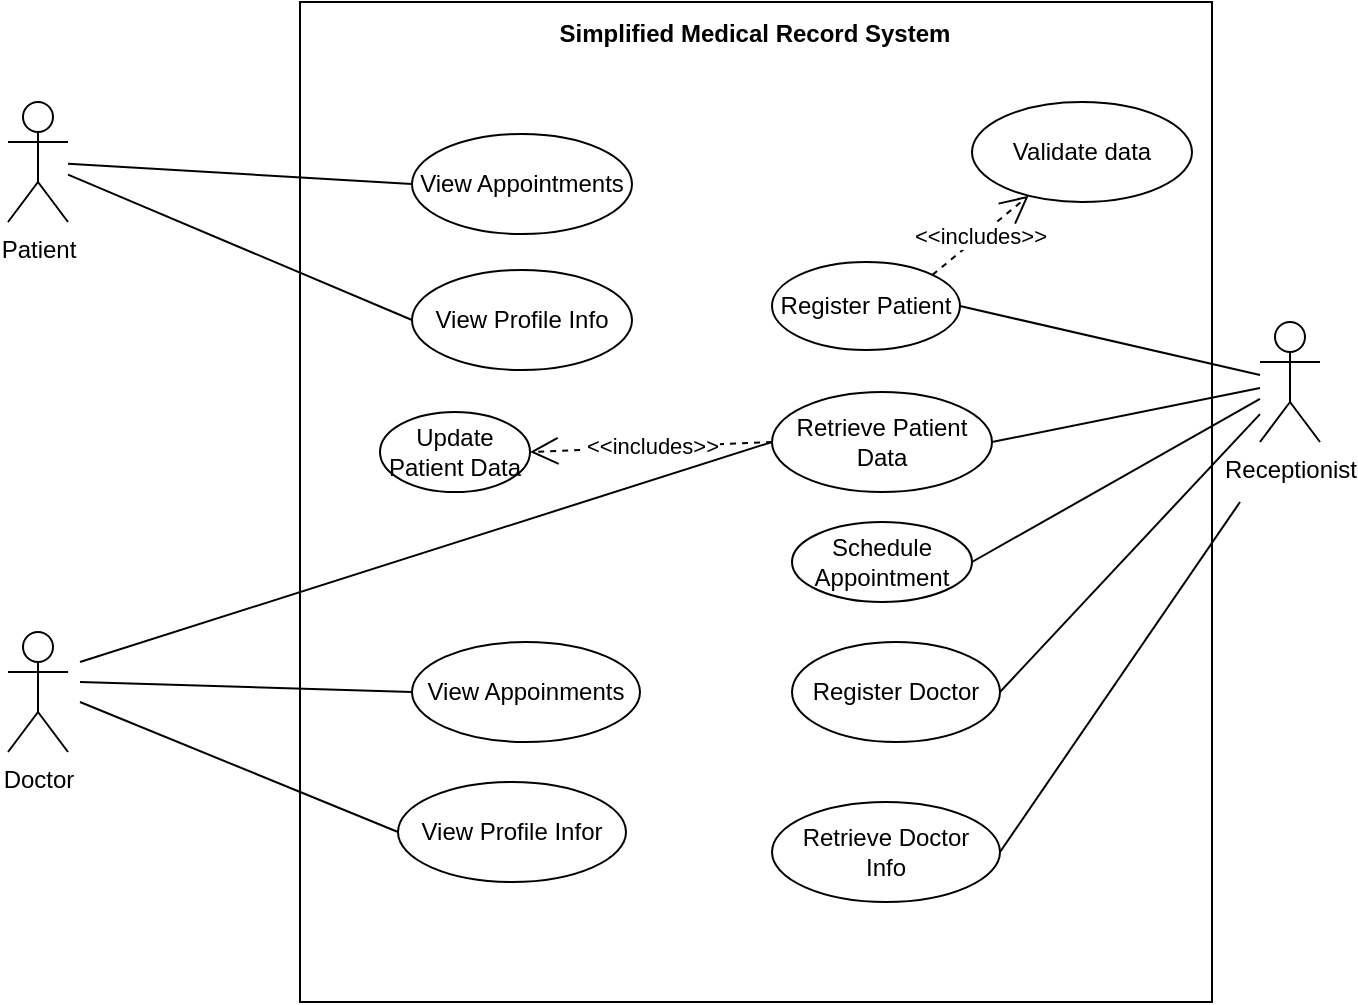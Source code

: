<mxfile version="27.0.9">
  <diagram name="Page-1" id="Jz8c2Se7ll2GfsPXetsK">
    <mxGraphModel dx="1090" dy="721" grid="1" gridSize="10" guides="1" tooltips="1" connect="1" arrows="1" fold="1" page="1" pageScale="1" pageWidth="827" pageHeight="1169" math="0" shadow="0">
      <root>
        <mxCell id="0" />
        <mxCell id="1" parent="0" />
        <mxCell id="ukgHxY4vrhpNcE9dJkcX-3" value="" style="group;movable=1;resizable=1;rotatable=1;deletable=1;editable=1;locked=0;connectable=1;" vertex="1" connectable="0" parent="1">
          <mxGeometry x="250" y="130" width="456" height="500" as="geometry" />
        </mxCell>
        <mxCell id="ukgHxY4vrhpNcE9dJkcX-1" value="" style="rounded=0;whiteSpace=wrap;html=1;movable=0;resizable=0;rotatable=0;deletable=0;editable=0;locked=1;connectable=0;" vertex="1" parent="ukgHxY4vrhpNcE9dJkcX-3">
          <mxGeometry width="456.0" height="500" as="geometry" />
        </mxCell>
        <mxCell id="ukgHxY4vrhpNcE9dJkcX-2" value="&lt;b&gt;Simplified Medical Record System&lt;/b&gt;" style="text;html=1;align=center;verticalAlign=middle;whiteSpace=wrap;rounded=0;" vertex="1" parent="ukgHxY4vrhpNcE9dJkcX-3">
          <mxGeometry x="105.45" y="1" width="245.1" height="30" as="geometry" />
        </mxCell>
        <mxCell id="ukgHxY4vrhpNcE9dJkcX-8" value="Validate data" style="ellipse;whiteSpace=wrap;html=1;" vertex="1" parent="ukgHxY4vrhpNcE9dJkcX-3">
          <mxGeometry x="336" y="50" width="110" height="50" as="geometry" />
        </mxCell>
        <mxCell id="ukgHxY4vrhpNcE9dJkcX-16" value="Retrieve Patient Data" style="ellipse;whiteSpace=wrap;html=1;" vertex="1" parent="ukgHxY4vrhpNcE9dJkcX-3">
          <mxGeometry x="236" y="195" width="110" height="50" as="geometry" />
        </mxCell>
        <mxCell id="ukgHxY4vrhpNcE9dJkcX-20" value="Schedule Appointment" style="ellipse;whiteSpace=wrap;html=1;" vertex="1" parent="ukgHxY4vrhpNcE9dJkcX-3">
          <mxGeometry x="246" y="260" width="90" height="40" as="geometry" />
        </mxCell>
        <mxCell id="ukgHxY4vrhpNcE9dJkcX-7" value="Register Patient" style="ellipse;whiteSpace=wrap;html=1;" vertex="1" parent="ukgHxY4vrhpNcE9dJkcX-3">
          <mxGeometry x="236" y="130" width="94" height="44" as="geometry" />
        </mxCell>
        <mxCell id="ukgHxY4vrhpNcE9dJkcX-15" value="&amp;lt;&amp;lt;includes&amp;gt;&amp;gt;" style="endArrow=open;endSize=12;dashed=1;html=1;rounded=0;exitX=1;exitY=0;exitDx=0;exitDy=0;" edge="1" parent="ukgHxY4vrhpNcE9dJkcX-3" source="ukgHxY4vrhpNcE9dJkcX-7" target="ukgHxY4vrhpNcE9dJkcX-8">
          <mxGeometry width="160" relative="1" as="geometry">
            <mxPoint x="146" y="224" as="sourcePoint" />
            <mxPoint x="306" y="224" as="targetPoint" />
          </mxGeometry>
        </mxCell>
        <mxCell id="ukgHxY4vrhpNcE9dJkcX-22" value="View Appointments&lt;span style=&quot;color: rgba(0, 0, 0, 0); font-family: monospace; font-size: 0px; text-align: start; text-wrap-mode: nowrap;&quot;&gt;%3CmxGraphModel%3E%3Croot%3E%3CmxCell%20id%3D%220%22%2F%3E%3CmxCell%20id%3D%221%22%20parent%3D%220%22%2F%3E%3CmxCell%20id%3D%222%22%20value%3D%22Retrieve%20Patient%20Data%22%20style%3D%22ellipse%3BwhiteSpace%3Dwrap%3Bhtml%3D1%3B%22%20vertex%3D%221%22%20parent%3D%221%22%3E%3CmxGeometry%20x%3D%22450%22%20y%3D%22210%22%20width%3D%22110%22%20height%3D%2250%22%20as%3D%22geometry%22%2F%3E%3C%2FmxCell%3E%3C%2Froot%3E%3C%2FmxGraphModel%3E&lt;/span&gt;" style="ellipse;whiteSpace=wrap;html=1;" vertex="1" parent="ukgHxY4vrhpNcE9dJkcX-3">
          <mxGeometry x="56" y="66" width="110" height="50" as="geometry" />
        </mxCell>
        <mxCell id="ukgHxY4vrhpNcE9dJkcX-23" value="View Profile Info" style="ellipse;whiteSpace=wrap;html=1;" vertex="1" parent="ukgHxY4vrhpNcE9dJkcX-3">
          <mxGeometry x="56" y="134" width="110" height="50" as="geometry" />
        </mxCell>
        <mxCell id="ukgHxY4vrhpNcE9dJkcX-28" value="View Appoinments" style="ellipse;whiteSpace=wrap;html=1;" vertex="1" parent="ukgHxY4vrhpNcE9dJkcX-3">
          <mxGeometry x="56" y="320" width="114" height="50" as="geometry" />
        </mxCell>
        <mxCell id="ukgHxY4vrhpNcE9dJkcX-32" value="Update Patient Data" style="ellipse;whiteSpace=wrap;html=1;" vertex="1" parent="ukgHxY4vrhpNcE9dJkcX-3">
          <mxGeometry x="40" y="205" width="75" height="40" as="geometry" />
        </mxCell>
        <mxCell id="ukgHxY4vrhpNcE9dJkcX-33" value="&amp;lt;&amp;lt;includes&amp;gt;&amp;gt;" style="endArrow=open;endSize=12;dashed=1;html=1;rounded=0;exitX=0;exitY=0.5;exitDx=0;exitDy=0;entryX=1;entryY=0.5;entryDx=0;entryDy=0;" edge="1" parent="ukgHxY4vrhpNcE9dJkcX-3" source="ukgHxY4vrhpNcE9dJkcX-16" target="ukgHxY4vrhpNcE9dJkcX-32">
          <mxGeometry width="160" relative="1" as="geometry">
            <mxPoint x="335" y="160" as="sourcePoint" />
            <mxPoint x="383" y="120" as="targetPoint" />
          </mxGeometry>
        </mxCell>
        <mxCell id="ukgHxY4vrhpNcE9dJkcX-35" value="Register Doctor" style="ellipse;whiteSpace=wrap;html=1;" vertex="1" parent="ukgHxY4vrhpNcE9dJkcX-3">
          <mxGeometry x="246" y="320" width="104" height="50" as="geometry" />
        </mxCell>
        <mxCell id="ukgHxY4vrhpNcE9dJkcX-37" value="View Profile Infor" style="ellipse;whiteSpace=wrap;html=1;" vertex="1" parent="ukgHxY4vrhpNcE9dJkcX-3">
          <mxGeometry x="49" y="390" width="114" height="50" as="geometry" />
        </mxCell>
        <mxCell id="ukgHxY4vrhpNcE9dJkcX-39" value="Retrieve Doctor&lt;div&gt;Info&lt;/div&gt;" style="ellipse;whiteSpace=wrap;html=1;" vertex="1" parent="ukgHxY4vrhpNcE9dJkcX-3">
          <mxGeometry x="236" y="400" width="114" height="50" as="geometry" />
        </mxCell>
        <mxCell id="ukgHxY4vrhpNcE9dJkcX-4" value="Patient" style="shape=umlActor;verticalLabelPosition=bottom;verticalAlign=top;html=1;outlineConnect=0;" vertex="1" parent="1">
          <mxGeometry x="104" y="180" width="30" height="60" as="geometry" />
        </mxCell>
        <mxCell id="ukgHxY4vrhpNcE9dJkcX-5" value="Doctor" style="shape=umlActor;verticalLabelPosition=bottom;verticalAlign=top;html=1;outlineConnect=0;" vertex="1" parent="1">
          <mxGeometry x="104" y="445" width="30" height="60" as="geometry" />
        </mxCell>
        <mxCell id="ukgHxY4vrhpNcE9dJkcX-6" value="Receptionist" style="shape=umlActor;verticalLabelPosition=bottom;verticalAlign=top;html=1;outlineConnect=0;" vertex="1" parent="1">
          <mxGeometry x="730" y="290" width="30" height="60" as="geometry" />
        </mxCell>
        <mxCell id="ukgHxY4vrhpNcE9dJkcX-14" value="" style="endArrow=none;html=1;rounded=0;entryX=1;entryY=0.5;entryDx=0;entryDy=0;" edge="1" parent="1" source="ukgHxY4vrhpNcE9dJkcX-6" target="ukgHxY4vrhpNcE9dJkcX-7">
          <mxGeometry width="50" height="50" relative="1" as="geometry">
            <mxPoint x="160" y="679" as="sourcePoint" />
            <mxPoint x="393" y="410" as="targetPoint" />
          </mxGeometry>
        </mxCell>
        <mxCell id="ukgHxY4vrhpNcE9dJkcX-18" value="" style="endArrow=none;html=1;rounded=0;exitX=1;exitY=0.5;exitDx=0;exitDy=0;" edge="1" parent="1" source="ukgHxY4vrhpNcE9dJkcX-16" target="ukgHxY4vrhpNcE9dJkcX-6">
          <mxGeometry width="50" height="50" relative="1" as="geometry">
            <mxPoint x="320" y="260" as="sourcePoint" />
            <mxPoint x="536" y="276" as="targetPoint" />
          </mxGeometry>
        </mxCell>
        <mxCell id="ukgHxY4vrhpNcE9dJkcX-21" value="" style="endArrow=none;html=1;rounded=0;exitX=1;exitY=0.5;exitDx=0;exitDy=0;" edge="1" parent="1" source="ukgHxY4vrhpNcE9dJkcX-20" target="ukgHxY4vrhpNcE9dJkcX-6">
          <mxGeometry width="50" height="50" relative="1" as="geometry">
            <mxPoint x="530" y="333.434" as="sourcePoint" />
            <mxPoint x="700" y="338.56" as="targetPoint" />
          </mxGeometry>
        </mxCell>
        <mxCell id="ukgHxY4vrhpNcE9dJkcX-24" value="" style="endArrow=none;html=1;rounded=0;entryX=0;entryY=0.5;entryDx=0;entryDy=0;" edge="1" parent="1" source="ukgHxY4vrhpNcE9dJkcX-4" target="ukgHxY4vrhpNcE9dJkcX-22">
          <mxGeometry width="50" height="50" relative="1" as="geometry">
            <mxPoint x="610" y="300" as="sourcePoint" />
            <mxPoint x="790" y="318" as="targetPoint" />
          </mxGeometry>
        </mxCell>
        <mxCell id="ukgHxY4vrhpNcE9dJkcX-25" value="" style="endArrow=none;html=1;rounded=0;entryX=0;entryY=0.5;entryDx=0;entryDy=0;" edge="1" parent="1" source="ukgHxY4vrhpNcE9dJkcX-4" target="ukgHxY4vrhpNcE9dJkcX-23">
          <mxGeometry width="50" height="50" relative="1" as="geometry">
            <mxPoint x="160" y="250" as="sourcePoint" />
            <mxPoint x="296" y="220" as="targetPoint" />
          </mxGeometry>
        </mxCell>
        <mxCell id="ukgHxY4vrhpNcE9dJkcX-30" value="" style="endArrow=none;html=1;rounded=0;entryX=0;entryY=0.5;entryDx=0;entryDy=0;" edge="1" parent="1" target="ukgHxY4vrhpNcE9dJkcX-28">
          <mxGeometry width="50" height="50" relative="1" as="geometry">
            <mxPoint x="140" y="470" as="sourcePoint" />
            <mxPoint x="410" y="240" as="targetPoint" />
          </mxGeometry>
        </mxCell>
        <mxCell id="ukgHxY4vrhpNcE9dJkcX-31" value="" style="endArrow=none;html=1;rounded=0;entryX=0;entryY=0.5;entryDx=0;entryDy=0;" edge="1" parent="1" target="ukgHxY4vrhpNcE9dJkcX-16">
          <mxGeometry width="50" height="50" relative="1" as="geometry">
            <mxPoint x="140" y="460" as="sourcePoint" />
            <mxPoint x="280" y="460" as="targetPoint" />
          </mxGeometry>
        </mxCell>
        <mxCell id="ukgHxY4vrhpNcE9dJkcX-36" value="" style="endArrow=none;html=1;rounded=0;exitX=1;exitY=0.5;exitDx=0;exitDy=0;" edge="1" parent="1" source="ukgHxY4vrhpNcE9dJkcX-35" target="ukgHxY4vrhpNcE9dJkcX-6">
          <mxGeometry width="50" height="50" relative="1" as="geometry">
            <mxPoint x="630" y="472" as="sourcePoint" />
            <mxPoint x="774" y="390" as="targetPoint" />
          </mxGeometry>
        </mxCell>
        <mxCell id="ukgHxY4vrhpNcE9dJkcX-38" value="" style="endArrow=none;html=1;rounded=0;entryX=0;entryY=0.5;entryDx=0;entryDy=0;" edge="1" parent="1" target="ukgHxY4vrhpNcE9dJkcX-37">
          <mxGeometry width="50" height="50" relative="1" as="geometry">
            <mxPoint x="140" y="480" as="sourcePoint" />
            <mxPoint x="386" y="475" as="targetPoint" />
          </mxGeometry>
        </mxCell>
        <mxCell id="ukgHxY4vrhpNcE9dJkcX-40" value="" style="endArrow=none;html=1;rounded=0;exitX=1;exitY=0.5;exitDx=0;exitDy=0;" edge="1" parent="1" source="ukgHxY4vrhpNcE9dJkcX-39">
          <mxGeometry width="50" height="50" relative="1" as="geometry">
            <mxPoint x="520" y="530" as="sourcePoint" />
            <mxPoint x="720" y="380" as="targetPoint" />
          </mxGeometry>
        </mxCell>
      </root>
    </mxGraphModel>
  </diagram>
</mxfile>
